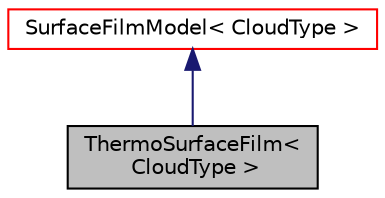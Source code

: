 digraph "ThermoSurfaceFilm&lt; CloudType &gt;"
{
  bgcolor="transparent";
  edge [fontname="Helvetica",fontsize="10",labelfontname="Helvetica",labelfontsize="10"];
  node [fontname="Helvetica",fontsize="10",shape=record];
  Node1 [label="ThermoSurfaceFilm\<\l CloudType \>",height=0.2,width=0.4,color="black", fillcolor="grey75", style="filled", fontcolor="black"];
  Node2 -> Node1 [dir="back",color="midnightblue",fontsize="10",style="solid",fontname="Helvetica"];
  Node2 [label="SurfaceFilmModel\< CloudType \>",height=0.2,width=0.4,color="red",URL="$a02486.html",tooltip="Templated wall surface film model class. "];
}
